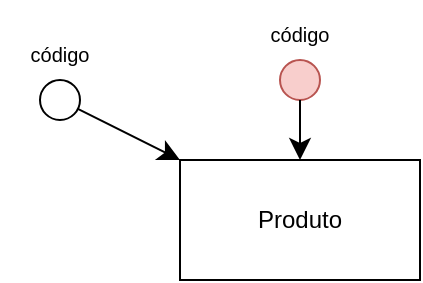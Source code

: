 <mxfile version="26.2.14">
  <diagram name="Página-1" id="kkWn5l8wDJkoydGZJ0Jc">
    <mxGraphModel dx="824" dy="915" grid="1" gridSize="10" guides="1" tooltips="1" connect="1" arrows="1" fold="1" page="0" pageScale="1" pageWidth="850" pageHeight="1100" math="0" shadow="0">
      <root>
        <mxCell id="0" />
        <mxCell id="1" parent="0" />
        <mxCell id="ZtHhPvYSSE7vf8KGw9ym-1" value="&lt;div&gt;Produto&lt;/div&gt;" style="rounded=0;whiteSpace=wrap;html=1;" vertex="1" parent="1">
          <mxGeometry x="-40" y="-70" width="120" height="60" as="geometry" />
        </mxCell>
        <mxCell id="ZtHhPvYSSE7vf8KGw9ym-8" value="" style="group" vertex="1" connectable="0" parent="1">
          <mxGeometry x="-10" y="-150" width="60" height="50" as="geometry" />
        </mxCell>
        <mxCell id="ZtHhPvYSSE7vf8KGw9ym-4" value="" style="ellipse;whiteSpace=wrap;html=1;aspect=fixed;fillColor=#f8cecc;strokeColor=#b85450;" vertex="1" parent="ZtHhPvYSSE7vf8KGw9ym-8">
          <mxGeometry x="20" y="30" width="20" height="20" as="geometry" />
        </mxCell>
        <mxCell id="ZtHhPvYSSE7vf8KGw9ym-7" value="&lt;font size=&quot;1&quot;&gt;código&lt;/font&gt;" style="text;strokeColor=none;align=center;fillColor=none;html=1;verticalAlign=middle;whiteSpace=wrap;rounded=0;fontSize=16;" vertex="1" parent="ZtHhPvYSSE7vf8KGw9ym-8">
          <mxGeometry width="60" height="30" as="geometry" />
        </mxCell>
        <mxCell id="ZtHhPvYSSE7vf8KGw9ym-9" value="" style="group" vertex="1" connectable="0" parent="1">
          <mxGeometry x="-130" y="-140" width="60" height="50" as="geometry" />
        </mxCell>
        <mxCell id="ZtHhPvYSSE7vf8KGw9ym-10" value="" style="ellipse;whiteSpace=wrap;html=1;aspect=fixed;" vertex="1" parent="ZtHhPvYSSE7vf8KGw9ym-9">
          <mxGeometry x="20" y="30" width="20" height="20" as="geometry" />
        </mxCell>
        <mxCell id="ZtHhPvYSSE7vf8KGw9ym-11" value="&lt;font size=&quot;1&quot;&gt;código&lt;/font&gt;" style="text;strokeColor=none;align=center;fillColor=none;html=1;verticalAlign=middle;whiteSpace=wrap;rounded=0;fontSize=16;" vertex="1" parent="ZtHhPvYSSE7vf8KGw9ym-9">
          <mxGeometry width="60" height="30" as="geometry" />
        </mxCell>
        <mxCell id="ZtHhPvYSSE7vf8KGw9ym-14" style="edgeStyle=none;curved=1;rounded=0;orthogonalLoop=1;jettySize=auto;html=1;fontSize=12;startSize=8;endSize=8;" edge="1" parent="1" source="ZtHhPvYSSE7vf8KGw9ym-10" target="ZtHhPvYSSE7vf8KGw9ym-1">
          <mxGeometry relative="1" as="geometry" />
        </mxCell>
        <mxCell id="ZtHhPvYSSE7vf8KGw9ym-15" style="edgeStyle=none;curved=1;rounded=0;orthogonalLoop=1;jettySize=auto;html=1;entryX=0.5;entryY=0;entryDx=0;entryDy=0;fontSize=12;startSize=8;endSize=8;" edge="1" parent="1" source="ZtHhPvYSSE7vf8KGw9ym-4" target="ZtHhPvYSSE7vf8KGw9ym-1">
          <mxGeometry relative="1" as="geometry" />
        </mxCell>
      </root>
    </mxGraphModel>
  </diagram>
</mxfile>
